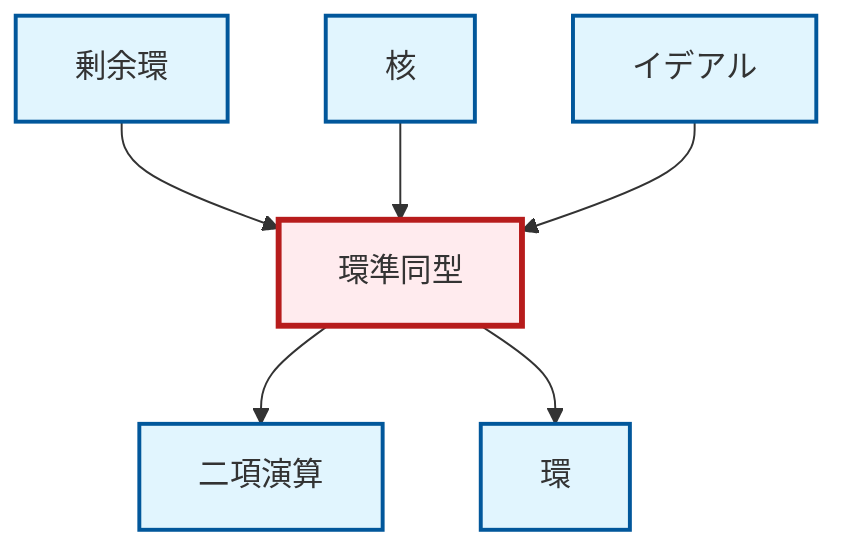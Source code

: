 graph TD
    classDef definition fill:#e1f5fe,stroke:#01579b,stroke-width:2px
    classDef theorem fill:#f3e5f5,stroke:#4a148c,stroke-width:2px
    classDef axiom fill:#fff3e0,stroke:#e65100,stroke-width:2px
    classDef example fill:#e8f5e9,stroke:#1b5e20,stroke-width:2px
    classDef current fill:#ffebee,stroke:#b71c1c,stroke-width:3px
    def-quotient-ring["剰余環"]:::definition
    def-ring-homomorphism["環準同型"]:::definition
    def-binary-operation["二項演算"]:::definition
    def-ideal["イデアル"]:::definition
    def-ring["環"]:::definition
    def-kernel["核"]:::definition
    def-quotient-ring --> def-ring-homomorphism
    def-kernel --> def-ring-homomorphism
    def-ring-homomorphism --> def-binary-operation
    def-ideal --> def-ring-homomorphism
    def-ring-homomorphism --> def-ring
    class def-ring-homomorphism current